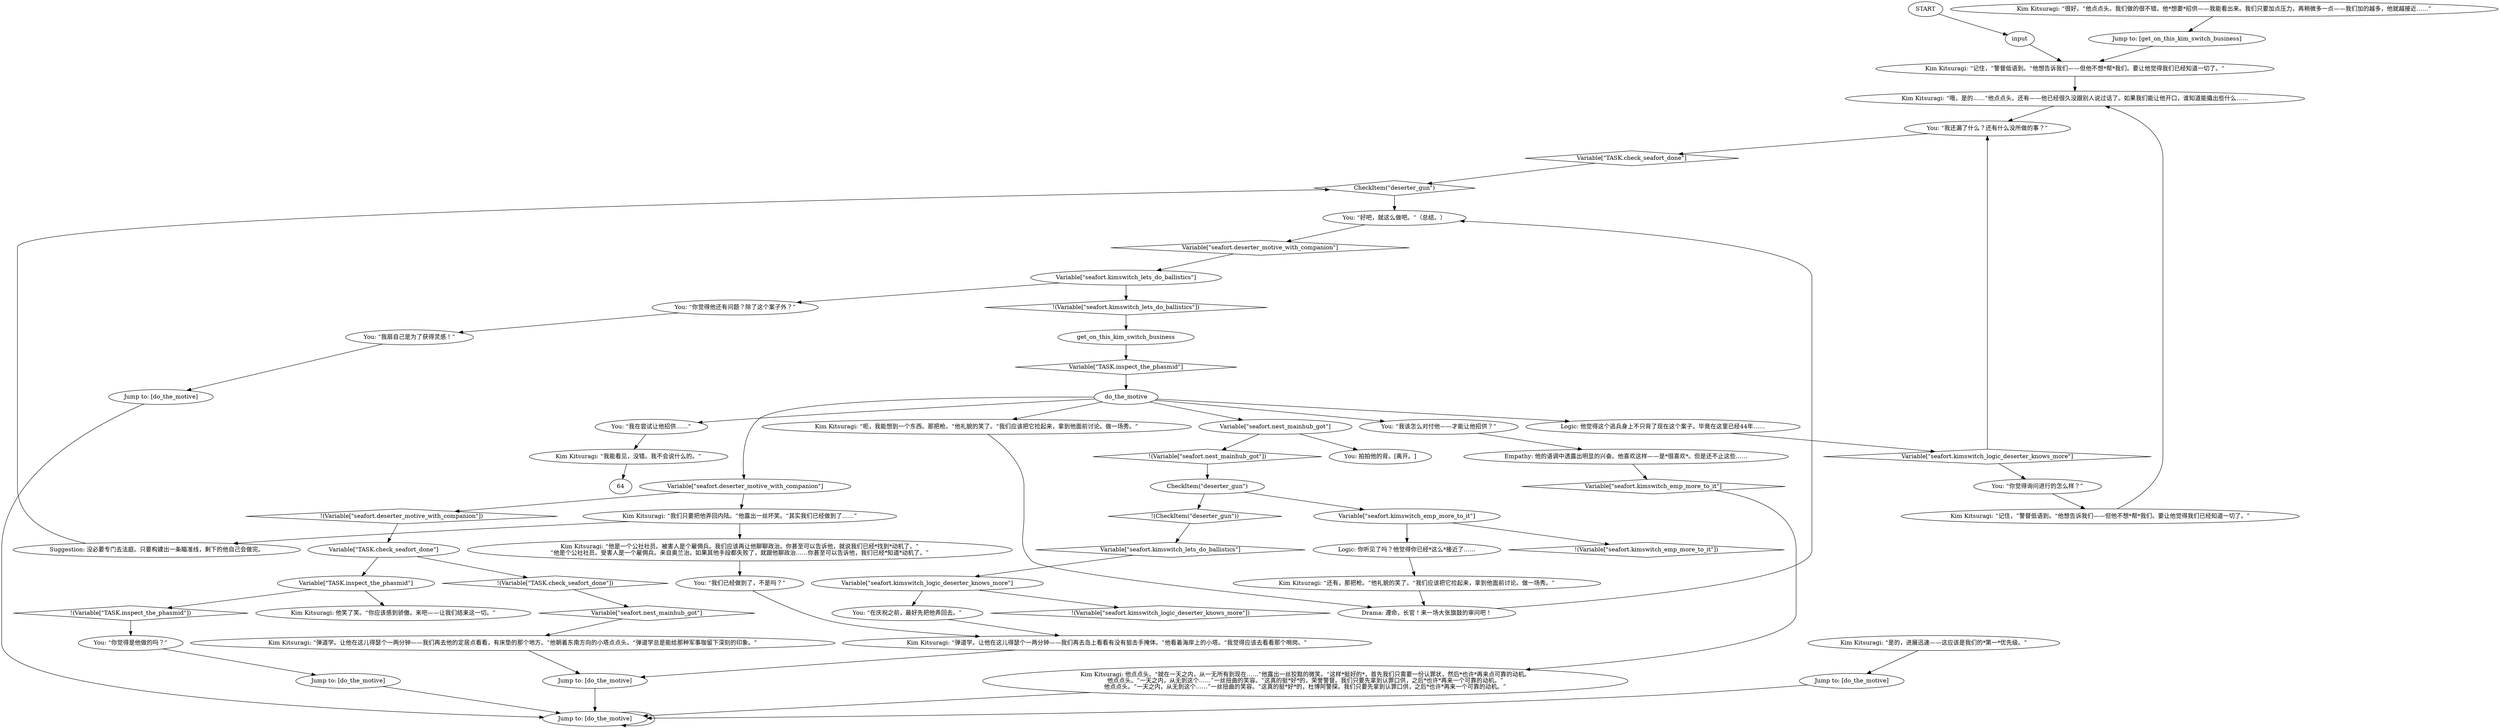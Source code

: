 # KIM SWITCH / DESERTER TACTICS
# Kim talks to you on the side and says you got him, push motive angle.
# ==================================================
digraph G {
	  0 [label="START"];
	  1 [label="input"];
	  2 [label="Kim Kitsuragi: “弹道学。让他在这儿得瑟个一两分钟——我们再去他的定居点看看，有床垫的那个地方。”他朝着东南方向的小塔点点头。“弹道学总是能给那种军事咖留下深刻的印象。”"];
	  3 [label="You: “你觉得是他做的吗？”"];
	  4 [label="You: “我在尝试让他招供……”"];
	  5 [label="Drama: 遵命，长官！来一场大张旗鼓的审问吧！"];
	  6 [label="Kim Kitsuragi: “很好。”他点点头。我们做的很不错。他*想要*招供——我能看出来。我们只要加点压力，再稍微多一点——我们加的越多，他就越接近……”"];
	  7 [label="Kim Kitsuragi: “记住，”警督低语到。“他想告诉我们——但他不想*帮*我们。要让他觉得我们已经知道一切了。”"];
	  8 [label="Variable[\"TASK.check_seafort_done\"]"];
	  9 [label="Variable[\"TASK.check_seafort_done\"]", shape=diamond];
	  10 [label="!(Variable[\"TASK.check_seafort_done\"])", shape=diamond];
	  11 [label="Variable[\"TASK.inspect_the_phasmid\"]"];
	  12 [label="Variable[\"TASK.inspect_the_phasmid\"]", shape=diamond];
	  13 [label="!(Variable[\"TASK.inspect_the_phasmid\"])", shape=diamond];
	  14 [label="Kim Kitsuragi: 他笑了笑。“你应该感到骄傲。来吧——让我们结束这一切。”"];
	  15 [label="Kim Kitsuragi: “弹道学。让他在这儿得瑟个一两分钟——我们再去岛上看看有没有狙击手掩体。”他看着海岸上的小塔。“我觉得应该去看看那个哨岗。”"];
	  16 [label="CheckItem(\"deserter_gun\")"];
	  17 [label="CheckItem(\"deserter_gun\")", shape=diamond];
	  18 [label="!(CheckItem(\"deserter_gun\"))", shape=diamond];
	  19 [label="Variable[\"seafort.kimswitch_emp_more_to_it\"]"];
	  20 [label="Variable[\"seafort.kimswitch_emp_more_to_it\"]", shape=diamond];
	  21 [label="!(Variable[\"seafort.kimswitch_emp_more_to_it\"])", shape=diamond];
	  22 [label="Logic: 你听见了吗？他觉得你已经*这么*接近了……"];
	  23 [label="Jump to: [get_on_this_kim_switch_business]"];
	  24 [label="Kim Kitsuragi: “是的，进展迅速——这应该是我们的*第一*优先级。”"];
	  25 [label="Kim Kitsuragi: “我能看见，没错。我不会说什么的。”"];
	  26 [label="Jump to: [do_the_motive]"];
	  27 [label="You: “我们已经做到了，不是吗？”"];
	  28 [label="Suggestion: 没必要专门去法庭。只要构建出一条瞄准线，剩下的他自己会做完。"];
	  29 [label="Jump to: [do_the_motive]"];
	  30 [label="You: “好吧，就这么做吧。”（总结。）"];
	  31 [label="Kim Kitsuragi: “呃，我能想到一个东西。那把枪。”他礼貌的笑了。“我们应该把它捡起来，拿到他面前讨论。做一场秀。”"];
	  32 [label="get_on_this_kim_switch_business"];
	  33 [label="Kim Kitsuragi: “记住，”警督低语到。“他想告诉我们——但他不想*帮*我们。要让他觉得我们已经知道一切了。”"];
	  34 [label="Variable[\"seafort.kimswitch_lets_do_ballistics\"]"];
	  35 [label="Variable[\"seafort.kimswitch_lets_do_ballistics\"]", shape=diamond];
	  36 [label="!(Variable[\"seafort.kimswitch_lets_do_ballistics\"])", shape=diamond];
	  37 [label="You: “你觉得他还有问题？除了这个案子外？”"];
	  38 [label="You: “你觉得询问进行的怎么样？”"];
	  39 [label="You: “我该怎么对付他——才能让他招供？”"];
	  40 [label="Variable[\"seafort.nest_mainhub_got\"]"];
	  41 [label="Variable[\"seafort.nest_mainhub_got\"]", shape=diamond];
	  42 [label="!(Variable[\"seafort.nest_mainhub_got\"])", shape=diamond];
	  43 [label="You: 拍拍他的背。[离开。]"];
	  44 [label="You: “我还漏了什么？还有什么没所做的事？”"];
	  45 [label="Variable[\"seafort.deserter_motive_with_companion\"]"];
	  46 [label="Variable[\"seafort.deserter_motive_with_companion\"]", shape=diamond];
	  47 [label="!(Variable[\"seafort.deserter_motive_with_companion\"])", shape=diamond];
	  48 [label="Kim Kitsuragi: “我们只要把他弄回内陆。”他露出一丝坏笑。“其实我们已经做到了……”"];
	  49 [label="do_the_motive"];
	  50 [label="Jump to: [do_the_motive]"];
	  51 [label="Kim Kitsuragi: “还有，那把枪。”他礼貌的笑了。“我们应该把它捡起来，拿到他面前讨论。做一场秀。”"];
	  52 [label="Variable[\"seafort.kimswitch_logic_deserter_knows_more\"]"];
	  53 [label="Variable[\"seafort.kimswitch_logic_deserter_knows_more\"]", shape=diamond];
	  54 [label="!(Variable[\"seafort.kimswitch_logic_deserter_knows_more\"])", shape=diamond];
	  55 [label="You: “在庆祝之前，最好先把他弄回去。”"];
	  56 [label="Kim Kitsuragi: “他是一个公社社员。被害人是个雇佣兵。我们应该再让他聊聊政治。你甚至可以告诉他，就说我们已经*找到*动机了。”\n“他是个公社社员。受害人是一个雇佣兵。来自奥兰治。如果其他手段都失败了，就跟他聊政治……你甚至可以告诉他，我们已经*知道*动机了。”"];
	  57 [label="Empathy: 他的语调中透露出明显的兴奋。他喜欢这样——是*很喜欢*。但是还不止这些……"];
	  58 [label="Kim Kitsuragi: “哦，是的……”他点点头。还有——他已经很久没跟别人说过话了。如果我们能让他开口，谁知道能撬出些什么……"];
	  59 [label="You: “我扇自己是为了获得灵感！”"];
	  60 [label="Logic: 他觉得这个逃兵身上不只背了现在这个案子。毕竟在这里已经44年……"];
	  61 [label="Kim Kitsuragi: 他点点头。“就在一天之内，从一无所有到现在……”他露出一丝狡黠的微笑。“这样*挺好的*，首先我们只需要一份认罪状，然后*也许*再来点可靠的动机。\n他点点头。“一天之内，从无到这个……”一丝扭曲的笑容。“这真的挺*好*的，荣誉警督。我们只要先拿到认罪口供，之后*也许*再来一个可靠的动机。”\n他点点头。“一天之内，从无到这个……”一丝扭曲的笑容。“这真的挺*好*的，杜博阿警探。我们只要先拿到认罪口供，之后*也许*再来一个可靠的动机。”"];
	  62 [label="Jump to: [do_the_motive]"];
	  63 [label="Jump to: [do_the_motive]"];
	  0 -> 1
	  1 -> 33
	  2 -> 29
	  3 -> 62
	  4 -> 25
	  5 -> 30
	  6 -> 23
	  7 -> 58
	  8 -> 10
	  8 -> 11
	  9 -> 17
	  10 -> 41
	  11 -> 13
	  11 -> 14
	  12 -> 49
	  13 -> 3
	  15 -> 29
	  16 -> 18
	  16 -> 19
	  17 -> 30
	  18 -> 35
	  19 -> 21
	  19 -> 22
	  20 -> 61
	  22 -> 51
	  23 -> 33
	  24 -> 63
	  25 -> 64
	  26 -> 50
	  27 -> 15
	  28 -> 17
	  29 -> 50
	  30 -> 46
	  31 -> 5
	  32 -> 12
	  33 -> 58
	  34 -> 36
	  34 -> 37
	  35 -> 52
	  36 -> 32
	  37 -> 59
	  38 -> 7
	  39 -> 57
	  40 -> 42
	  40 -> 43
	  41 -> 2
	  42 -> 16
	  44 -> 9
	  45 -> 48
	  45 -> 47
	  46 -> 34
	  47 -> 8
	  48 -> 56
	  48 -> 28
	  49 -> 4
	  49 -> 39
	  49 -> 40
	  49 -> 45
	  49 -> 60
	  49 -> 31
	  50 -> 50
	  51 -> 5
	  52 -> 54
	  52 -> 55
	  53 -> 44
	  53 -> 38
	  55 -> 15
	  56 -> 27
	  57 -> 20
	  58 -> 44
	  59 -> 26
	  60 -> 53
	  61 -> 50
	  62 -> 50
	  63 -> 50
}

